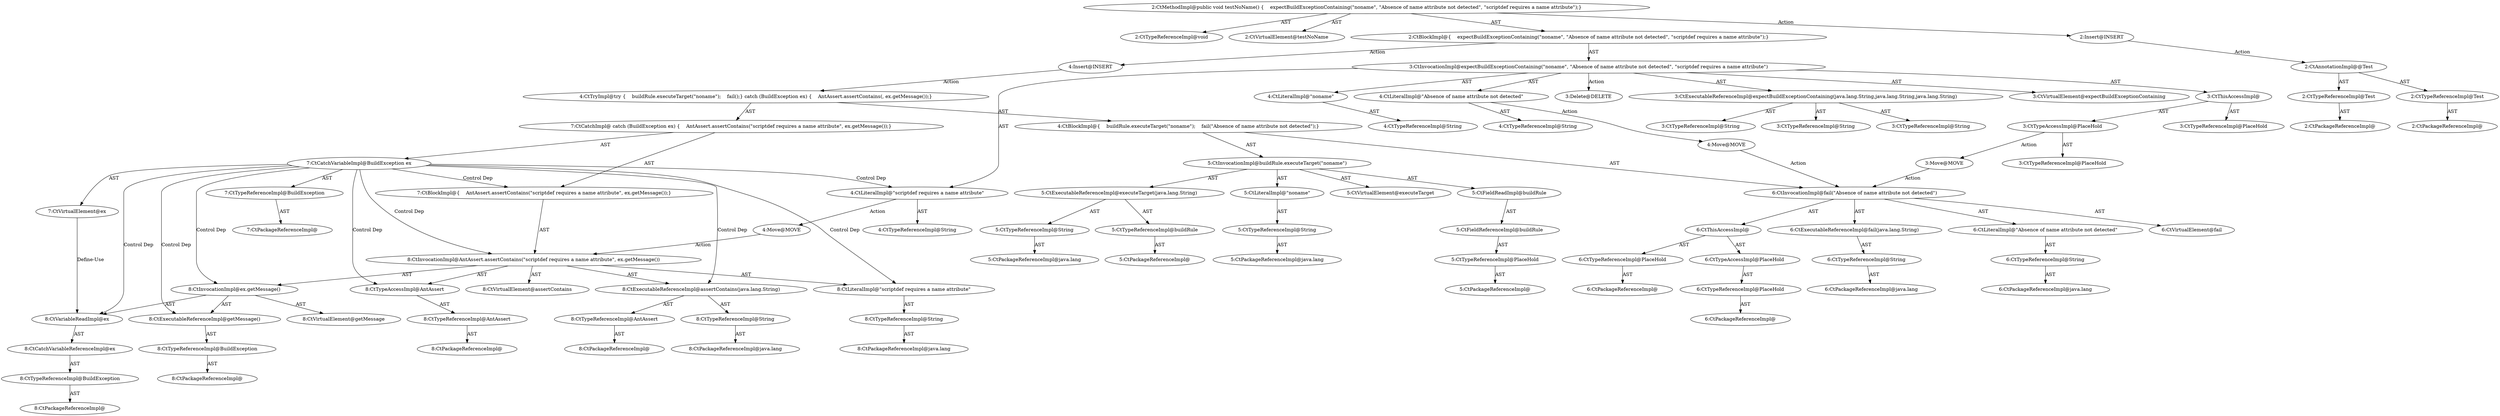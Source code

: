 digraph "testNoName#?" {
0 [label="2:CtTypeReferenceImpl@void" shape=ellipse]
1 [label="2:CtVirtualElement@testNoName" shape=ellipse]
2 [label="3:CtExecutableReferenceImpl@expectBuildExceptionContaining(java.lang.String,java.lang.String,java.lang.String)" shape=ellipse]
3 [label="3:CtTypeReferenceImpl@String" shape=ellipse]
4 [label="3:CtTypeReferenceImpl@String" shape=ellipse]
5 [label="3:CtTypeReferenceImpl@String" shape=ellipse]
6 [label="3:CtVirtualElement@expectBuildExceptionContaining" shape=ellipse]
7 [label="3:CtTypeAccessImpl@PlaceHold" shape=ellipse]
8 [label="3:CtTypeReferenceImpl@PlaceHold" shape=ellipse]
9 [label="3:CtThisAccessImpl@" shape=ellipse]
10 [label="3:CtTypeReferenceImpl@PlaceHold" shape=ellipse]
11 [label="4:CtLiteralImpl@\"noname\"" shape=ellipse]
12 [label="4:CtTypeReferenceImpl@String" shape=ellipse]
13 [label="4:CtLiteralImpl@\"Absence of name attribute not detected\"" shape=ellipse]
14 [label="4:CtTypeReferenceImpl@String" shape=ellipse]
15 [label="4:CtLiteralImpl@\"scriptdef requires a name attribute\"" shape=ellipse]
16 [label="4:CtTypeReferenceImpl@String" shape=ellipse]
17 [label="3:CtInvocationImpl@expectBuildExceptionContaining(\"noname\", \"Absence of name attribute not detected\", \"scriptdef requires a name attribute\")" shape=ellipse]
18 [label="2:CtBlockImpl@\{\
    expectBuildExceptionContaining(\"noname\", \"Absence of name attribute not detected\", \"scriptdef requires a name attribute\");\
\}" shape=ellipse]
19 [label="2:CtMethodImpl@public void testNoName() \{\
    expectBuildExceptionContaining(\"noname\", \"Absence of name attribute not detected\", \"scriptdef requires a name attribute\");\
\}" shape=ellipse]
20 [label="3:Delete@DELETE" shape=ellipse]
21 [label="2:Insert@INSERT" shape=ellipse]
22 [label="2:CtPackageReferenceImpl@" shape=ellipse]
23 [label="2:CtTypeReferenceImpl@Test" shape=ellipse]
24 [label="2:CtPackageReferenceImpl@" shape=ellipse]
25 [label="2:CtTypeReferenceImpl@Test" shape=ellipse]
26 [label="2:CtAnnotationImpl@@Test" shape=ellipse]
27 [label="4:Insert@INSERT" shape=ellipse]
28 [label="5:CtPackageReferenceImpl@" shape=ellipse]
29 [label="5:CtTypeReferenceImpl@PlaceHold" shape=ellipse]
30 [label="5:CtFieldReferenceImpl@buildRule" shape=ellipse]
31 [label="5:CtFieldReadImpl@buildRule" shape=ellipse]
32 [label="5:CtPackageReferenceImpl@" shape=ellipse]
33 [label="5:CtTypeReferenceImpl@buildRule" shape=ellipse]
34 [label="5:CtPackageReferenceImpl@java.lang" shape=ellipse]
35 [label="5:CtTypeReferenceImpl@String" shape=ellipse]
36 [label="5:CtExecutableReferenceImpl@executeTarget(java.lang.String)" shape=ellipse]
37 [label="5:CtPackageReferenceImpl@java.lang" shape=ellipse]
38 [label="5:CtTypeReferenceImpl@String" shape=ellipse]
39 [label="5:CtLiteralImpl@\"noname\"" shape=ellipse]
40 [label="5:CtInvocationImpl@buildRule.executeTarget(\"noname\")" shape=ellipse]
41 [label="5:CtVirtualElement@executeTarget" shape=ellipse]
42 [label="6:CtPackageReferenceImpl@" shape=ellipse]
43 [label="6:CtTypeReferenceImpl@PlaceHold" shape=ellipse]
44 [label="6:CtPackageReferenceImpl@" shape=ellipse]
45 [label="6:CtTypeReferenceImpl@PlaceHold" shape=ellipse]
46 [label="6:CtTypeAccessImpl@PlaceHold" shape=ellipse]
47 [label="6:CtThisAccessImpl@" shape=ellipse]
48 [label="6:CtPackageReferenceImpl@java.lang" shape=ellipse]
49 [label="6:CtTypeReferenceImpl@String" shape=ellipse]
50 [label="6:CtExecutableReferenceImpl@fail(java.lang.String)" shape=ellipse]
51 [label="6:CtPackageReferenceImpl@java.lang" shape=ellipse]
52 [label="6:CtTypeReferenceImpl@String" shape=ellipse]
53 [label="6:CtLiteralImpl@\"Absence of name attribute not detected\"" shape=ellipse]
54 [label="6:CtInvocationImpl@fail(\"Absence of name attribute not detected\")" shape=ellipse]
55 [label="6:CtVirtualElement@fail" shape=ellipse]
56 [label="4:CtBlockImpl@\{\
    buildRule.executeTarget(\"noname\");\
    fail(\"Absence of name attribute not detected\");\
\}" shape=ellipse]
57 [label="7:CtPackageReferenceImpl@" shape=ellipse]
58 [label="7:CtTypeReferenceImpl@BuildException" shape=ellipse]
59 [label="7:CtCatchVariableImpl@BuildException ex" shape=ellipse]
60 [label="7:CtVirtualElement@ex" shape=ellipse]
61 [label="8:CtPackageReferenceImpl@" shape=ellipse]
62 [label="8:CtTypeReferenceImpl@AntAssert" shape=ellipse]
63 [label="8:CtTypeAccessImpl@AntAssert" shape=ellipse]
64 [label="8:CtPackageReferenceImpl@" shape=ellipse]
65 [label="8:CtTypeReferenceImpl@AntAssert" shape=ellipse]
66 [label="8:CtPackageReferenceImpl@java.lang" shape=ellipse]
67 [label="8:CtTypeReferenceImpl@String" shape=ellipse]
68 [label="8:CtExecutableReferenceImpl@assertContains(java.lang.String)" shape=ellipse]
69 [label="8:CtPackageReferenceImpl@java.lang" shape=ellipse]
70 [label="8:CtTypeReferenceImpl@String" shape=ellipse]
71 [label="8:CtLiteralImpl@\"scriptdef requires a name attribute\"" shape=ellipse]
72 [label="8:CtPackageReferenceImpl@" shape=ellipse]
73 [label="8:CtTypeReferenceImpl@BuildException" shape=ellipse]
74 [label="8:CtCatchVariableReferenceImpl@ex" shape=ellipse]
75 [label="8:CtVariableReadImpl@ex" shape=ellipse]
76 [label="8:CtPackageReferenceImpl@" shape=ellipse]
77 [label="8:CtTypeReferenceImpl@BuildException" shape=ellipse]
78 [label="8:CtExecutableReferenceImpl@getMessage()" shape=ellipse]
79 [label="8:CtInvocationImpl@ex.getMessage()" shape=ellipse]
80 [label="8:CtVirtualElement@getMessage" shape=ellipse]
81 [label="8:CtInvocationImpl@AntAssert.assertContains(\"scriptdef requires a name attribute\", ex.getMessage())" shape=ellipse]
82 [label="8:CtVirtualElement@assertContains" shape=ellipse]
83 [label="7:CtBlockImpl@\{\
    AntAssert.assertContains(\"scriptdef requires a name attribute\", ex.getMessage());\
\}" shape=ellipse]
84 [label="7:CtCatchImpl@ catch (BuildException ex) \{\
    AntAssert.assertContains(\"scriptdef requires a name attribute\", ex.getMessage());\
\}" shape=ellipse]
85 [label="4:CtTryImpl@try \{\
    buildRule.executeTarget(\"noname\");\
    fail();\
\} catch (BuildException ex) \{\
    AntAssert.assertContains(, ex.getMessage());\
\}" shape=ellipse]
86 [label="3:Move@MOVE" shape=ellipse]
87 [label="4:Move@MOVE" shape=ellipse]
88 [label="4:Move@MOVE" shape=ellipse]
2 -> 3 [label="AST"];
2 -> 4 [label="AST"];
2 -> 5 [label="AST"];
7 -> 8 [label="AST"];
7 -> 86 [label="Action"];
9 -> 10 [label="AST"];
9 -> 7 [label="AST"];
11 -> 12 [label="AST"];
13 -> 14 [label="AST"];
13 -> 87 [label="Action"];
15 -> 16 [label="AST"];
15 -> 88 [label="Action"];
17 -> 6 [label="AST"];
17 -> 9 [label="AST"];
17 -> 2 [label="AST"];
17 -> 11 [label="AST"];
17 -> 13 [label="AST"];
17 -> 15 [label="AST"];
17 -> 20 [label="Action"];
18 -> 17 [label="AST"];
18 -> 27 [label="Action"];
19 -> 1 [label="AST"];
19 -> 0 [label="AST"];
19 -> 18 [label="AST"];
19 -> 21 [label="Action"];
21 -> 26 [label="Action"];
23 -> 22 [label="AST"];
25 -> 24 [label="AST"];
26 -> 23 [label="AST"];
26 -> 25 [label="AST"];
27 -> 85 [label="Action"];
29 -> 28 [label="AST"];
30 -> 29 [label="AST"];
31 -> 30 [label="AST"];
33 -> 32 [label="AST"];
35 -> 34 [label="AST"];
36 -> 33 [label="AST"];
36 -> 35 [label="AST"];
38 -> 37 [label="AST"];
39 -> 38 [label="AST"];
40 -> 41 [label="AST"];
40 -> 31 [label="AST"];
40 -> 36 [label="AST"];
40 -> 39 [label="AST"];
43 -> 42 [label="AST"];
45 -> 44 [label="AST"];
46 -> 45 [label="AST"];
47 -> 43 [label="AST"];
47 -> 46 [label="AST"];
49 -> 48 [label="AST"];
50 -> 49 [label="AST"];
52 -> 51 [label="AST"];
53 -> 52 [label="AST"];
54 -> 55 [label="AST"];
54 -> 47 [label="AST"];
54 -> 50 [label="AST"];
54 -> 53 [label="AST"];
56 -> 40 [label="AST"];
56 -> 54 [label="AST"];
58 -> 57 [label="AST"];
59 -> 60 [label="AST"];
59 -> 58 [label="AST"];
59 -> 83 [label="Control Dep"];
59 -> 81 [label="Control Dep"];
59 -> 68 [label="Control Dep"];
59 -> 63 [label="Control Dep"];
59 -> 71 [label="Control Dep"];
59 -> 79 [label="Control Dep"];
59 -> 78 [label="Control Dep"];
59 -> 75 [label="Control Dep"];
59 -> 15 [label="Control Dep"];
60 -> 75 [label="Define-Use"];
62 -> 61 [label="AST"];
63 -> 62 [label="AST"];
65 -> 64 [label="AST"];
67 -> 66 [label="AST"];
68 -> 65 [label="AST"];
68 -> 67 [label="AST"];
70 -> 69 [label="AST"];
71 -> 70 [label="AST"];
73 -> 72 [label="AST"];
74 -> 73 [label="AST"];
75 -> 74 [label="AST"];
77 -> 76 [label="AST"];
78 -> 77 [label="AST"];
79 -> 80 [label="AST"];
79 -> 75 [label="AST"];
79 -> 78 [label="AST"];
81 -> 82 [label="AST"];
81 -> 63 [label="AST"];
81 -> 68 [label="AST"];
81 -> 71 [label="AST"];
81 -> 79 [label="AST"];
83 -> 81 [label="AST"];
84 -> 59 [label="AST"];
84 -> 83 [label="AST"];
85 -> 56 [label="AST"];
85 -> 84 [label="AST"];
86 -> 54 [label="Action"];
87 -> 54 [label="Action"];
88 -> 81 [label="Action"];
}
